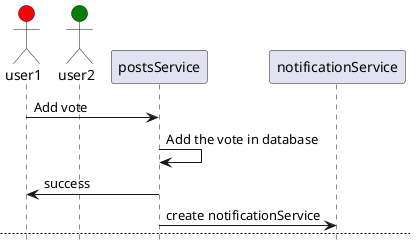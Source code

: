 @startuml Notifications Scenario
hide footbox

actor user1 #red
actor user2 #green
participant postsService
participant notificationService

user1 -> postsService : Add vote 
postsService -> postsService : Add the vote in database
postsService -> user1 : success
postsService -> notificationService : create notificationService

newpage Request Notifications

user2 -> notificationService : Request notifications
notificationService -> user2 : notifications

newpage Update Notifications

user2 -> notificationService: Update notifications
notificationService -> user2 : Success

@enduml